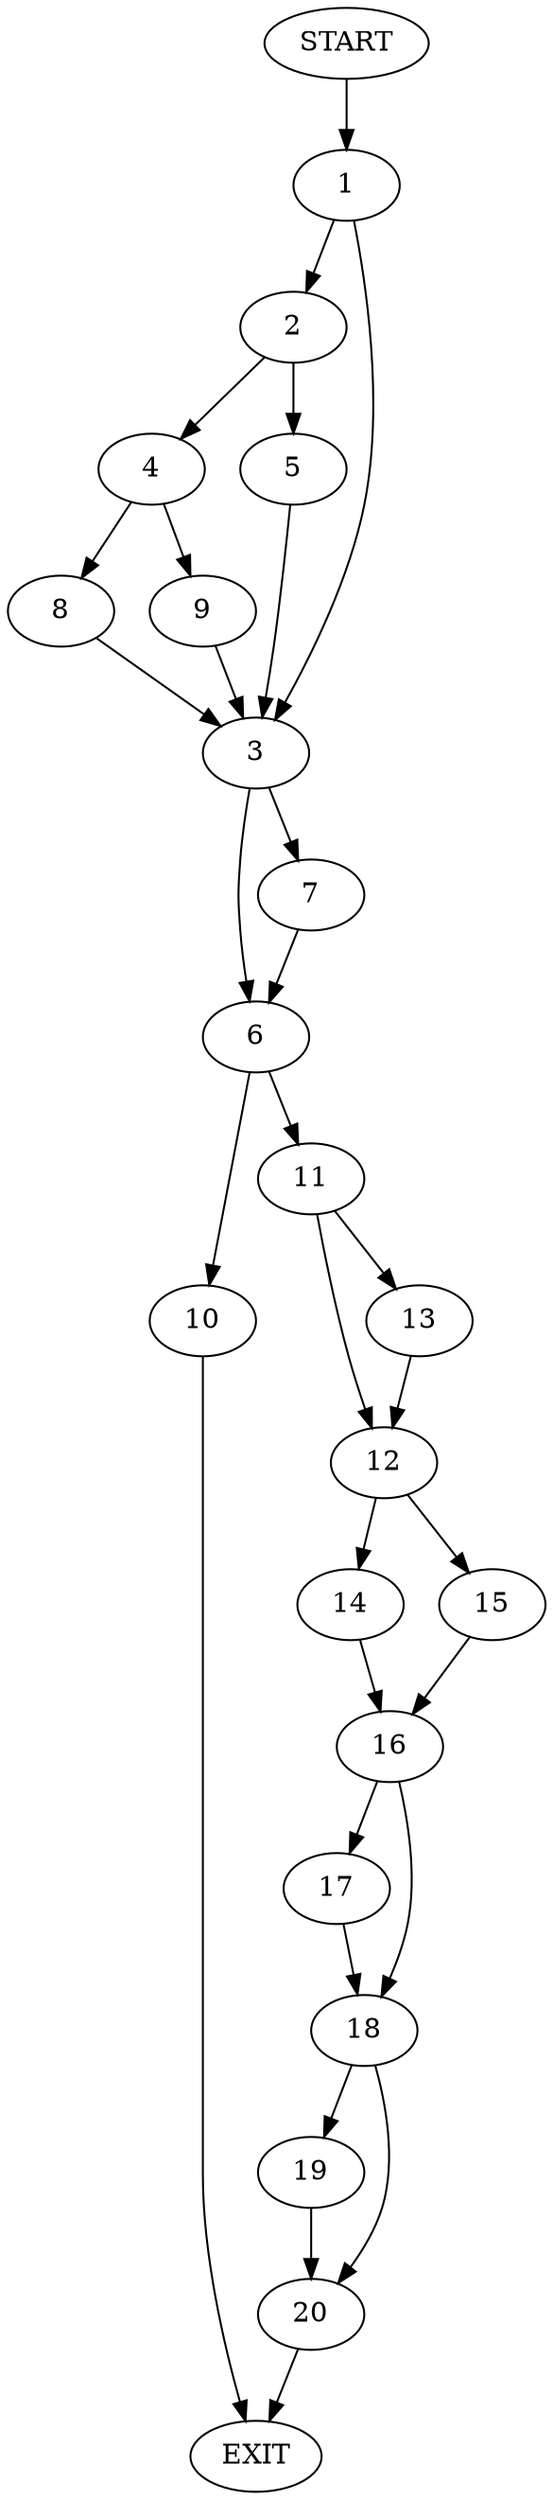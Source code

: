 digraph {
0 [label="START"]
21 [label="EXIT"]
0 -> 1
1 -> 2
1 -> 3
2 -> 4
2 -> 5
3 -> 6
3 -> 7
4 -> 8
4 -> 9
5 -> 3
9 -> 3
8 -> 3
6 -> 10
6 -> 11
7 -> 6
10 -> 21
11 -> 12
11 -> 13
13 -> 12
12 -> 14
12 -> 15
15 -> 16
14 -> 16
16 -> 17
16 -> 18
18 -> 19
18 -> 20
17 -> 18
19 -> 20
20 -> 21
}
